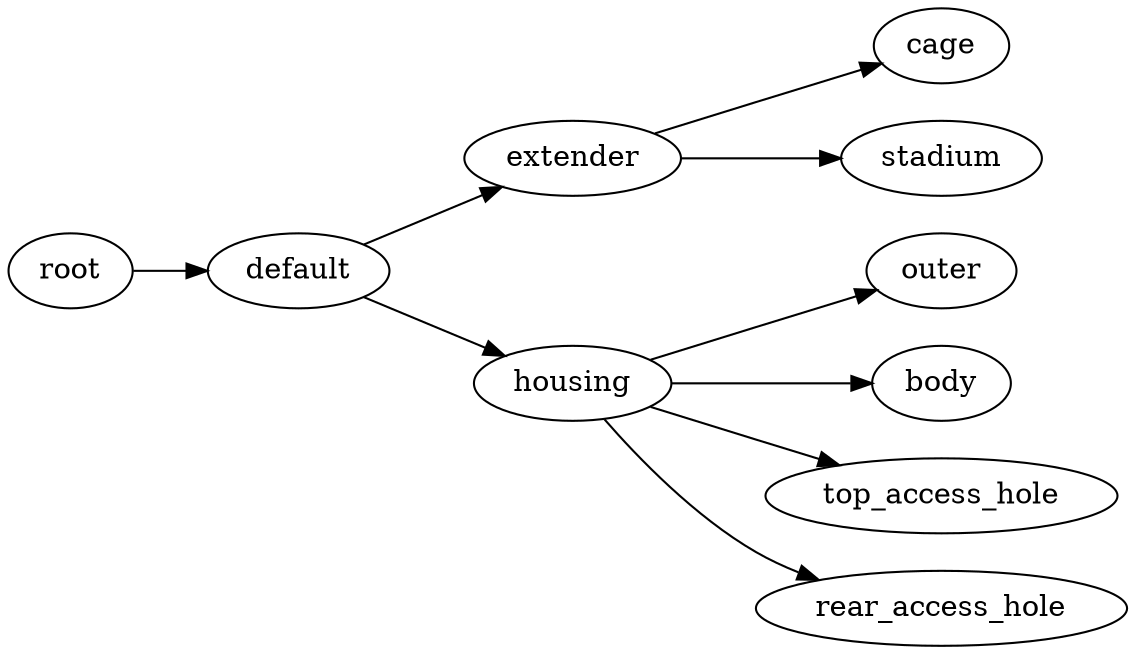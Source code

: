 digraph default {
	graph [rankdir=LR]
	root_7 [label=root href="javascript:s=&quot;\(\)\nNone&quot;; console.log(s); alert(s);"]
	default_8 [label=default href="javascript:s=&quot;\(&#x27;default&#x27;,\)\nDc022aHousing&quot;; console.log(s); alert(s);" tooltip=Dc022aHousing]
	extender_9 [label=extender href="javascript:s=&quot;\(&#x27;default&#x27;,\ &#x27;extender&#x27;\)\nStadiumPrism&quot;; console.log(s); alert(s);" tooltip=StadiumPrism]
	cage_10 [label=cage href="javascript:s=&quot;\(&#x27;default&#x27;,\ &#x27;extender&#x27;,\ &#x27;cage&#x27;\)\nBox&quot;; console.log(s); alert(s);" tooltip=Box]
	stadium_11 [label=stadium href="javascript:s=&quot;\(&#x27;default&#x27;,\ &#x27;extender&#x27;,\ &#x27;stadium&#x27;\)\nLinearExtrude&quot;; console.log(s); alert(s);" tooltip=LinearExtrude]
	housing_12 [label=housing href="javascript:s=&quot;\(&#x27;default&#x27;,\ &#x27;housing&#x27;\)\nDC022A&quot;; console.log(s); alert(s);" tooltip=DC022A]
	outer_13 [label=outer href="javascript:s=&quot;\(&#x27;default&#x27;,\ &#x27;housing&#x27;,\ &#x27;outer&#x27;\)\nCylinder&quot;; console.log(s); alert(s);" tooltip=Cylinder]
	body_14 [label=body href="javascript:s=&quot;\(&#x27;default&#x27;,\ &#x27;housing&#x27;,\ &#x27;body&#x27;\)\nLinearExtrude&quot;; console.log(s); alert(s);" tooltip=LinearExtrude]
	top_access_hole_15 [label=top_access_hole href="javascript:s=&quot;\(&#x27;default&#x27;,\ &#x27;housing&#x27;,\ &#x27;top_access_hole&#x27;\)\nCylinder&quot;; console.log(s); alert(s);" tooltip=Cylinder]
	rear_access_hole_16 [label=rear_access_hole href="javascript:s=&quot;\(&#x27;default&#x27;,\ &#x27;housing&#x27;,\ &#x27;rear_access_hole&#x27;\)\nCylinder&quot;; console.log(s); alert(s);" tooltip=Cylinder]
	root_7 -> default_8
	default_8 -> extender_9
	extender_9 -> cage_10
	extender_9 -> stadium_11
	default_8 -> housing_12
	housing_12 -> outer_13
	housing_12 -> body_14
	housing_12 -> top_access_hole_15
	housing_12 -> rear_access_hole_16
}
